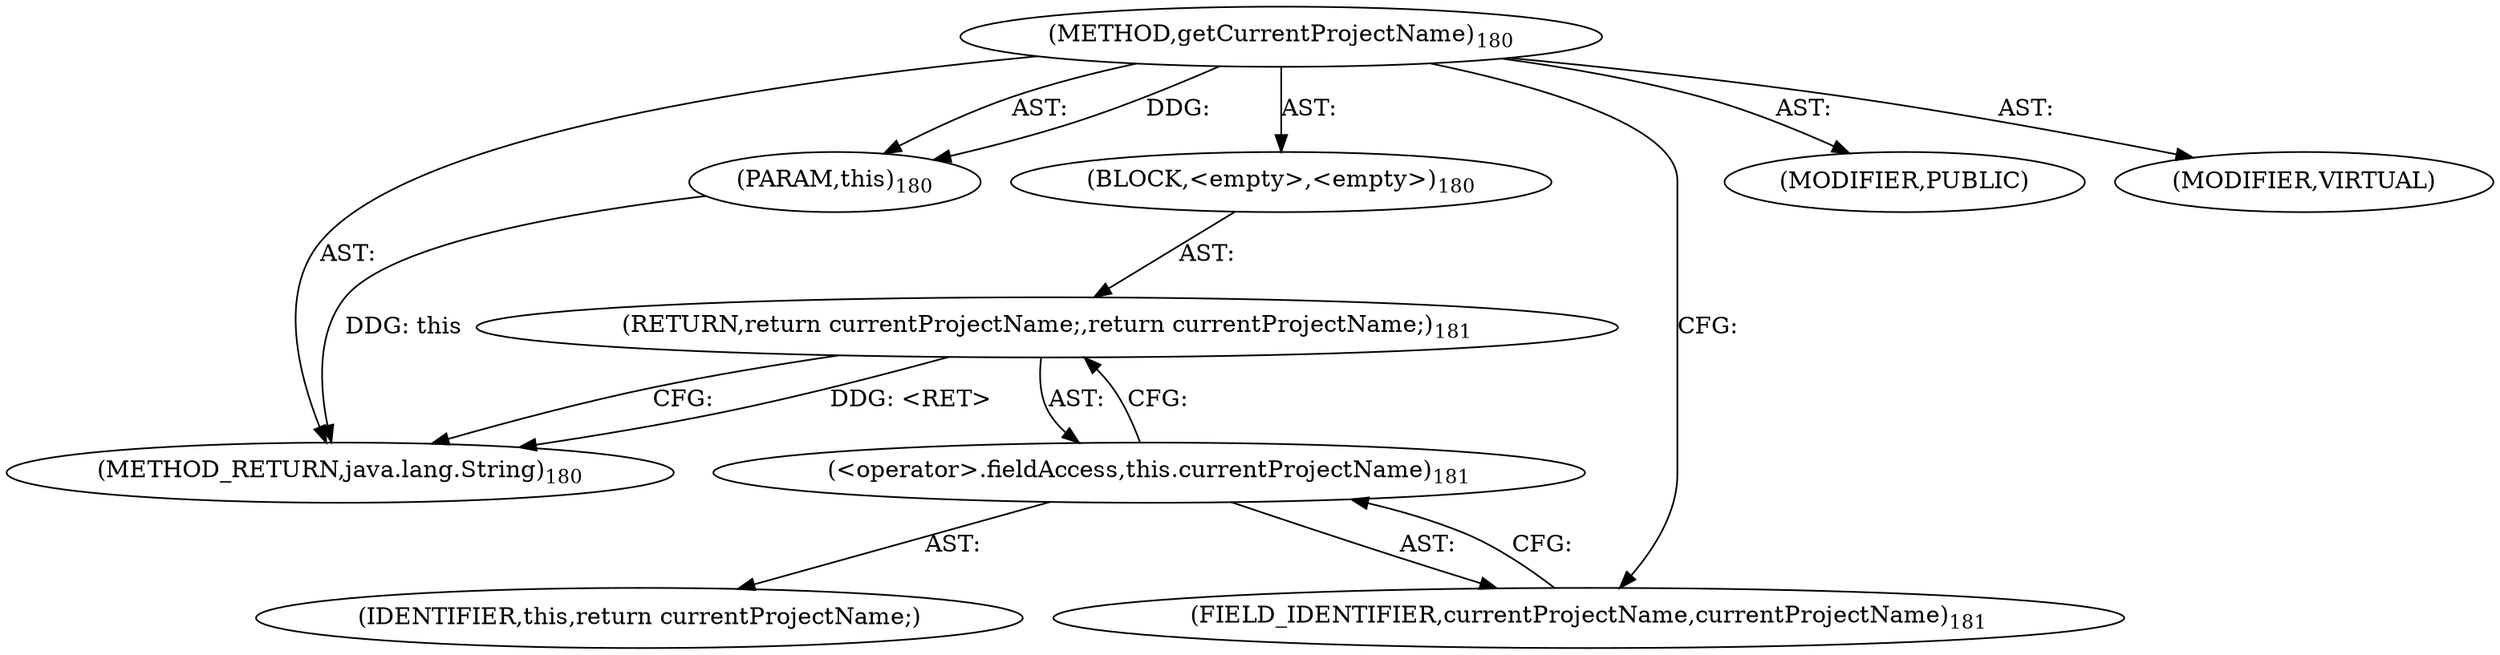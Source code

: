 digraph "getCurrentProjectName" {  
"111669149701" [label = <(METHOD,getCurrentProjectName)<SUB>180</SUB>> ]
"115964117004" [label = <(PARAM,this)<SUB>180</SUB>> ]
"25769803781" [label = <(BLOCK,&lt;empty&gt;,&lt;empty&gt;)<SUB>180</SUB>> ]
"146028888067" [label = <(RETURN,return currentProjectName;,return currentProjectName;)<SUB>181</SUB>> ]
"30064771116" [label = <(&lt;operator&gt;.fieldAccess,this.currentProjectName)<SUB>181</SUB>> ]
"68719476766" [label = <(IDENTIFIER,this,return currentProjectName;)> ]
"55834574869" [label = <(FIELD_IDENTIFIER,currentProjectName,currentProjectName)<SUB>181</SUB>> ]
"133143986197" [label = <(MODIFIER,PUBLIC)> ]
"133143986198" [label = <(MODIFIER,VIRTUAL)> ]
"128849018885" [label = <(METHOD_RETURN,java.lang.String)<SUB>180</SUB>> ]
  "111669149701" -> "115964117004"  [ label = "AST: "] 
  "111669149701" -> "25769803781"  [ label = "AST: "] 
  "111669149701" -> "133143986197"  [ label = "AST: "] 
  "111669149701" -> "133143986198"  [ label = "AST: "] 
  "111669149701" -> "128849018885"  [ label = "AST: "] 
  "25769803781" -> "146028888067"  [ label = "AST: "] 
  "146028888067" -> "30064771116"  [ label = "AST: "] 
  "30064771116" -> "68719476766"  [ label = "AST: "] 
  "30064771116" -> "55834574869"  [ label = "AST: "] 
  "146028888067" -> "128849018885"  [ label = "CFG: "] 
  "30064771116" -> "146028888067"  [ label = "CFG: "] 
  "55834574869" -> "30064771116"  [ label = "CFG: "] 
  "111669149701" -> "55834574869"  [ label = "CFG: "] 
  "146028888067" -> "128849018885"  [ label = "DDG: &lt;RET&gt;"] 
  "115964117004" -> "128849018885"  [ label = "DDG: this"] 
  "111669149701" -> "115964117004"  [ label = "DDG: "] 
}

